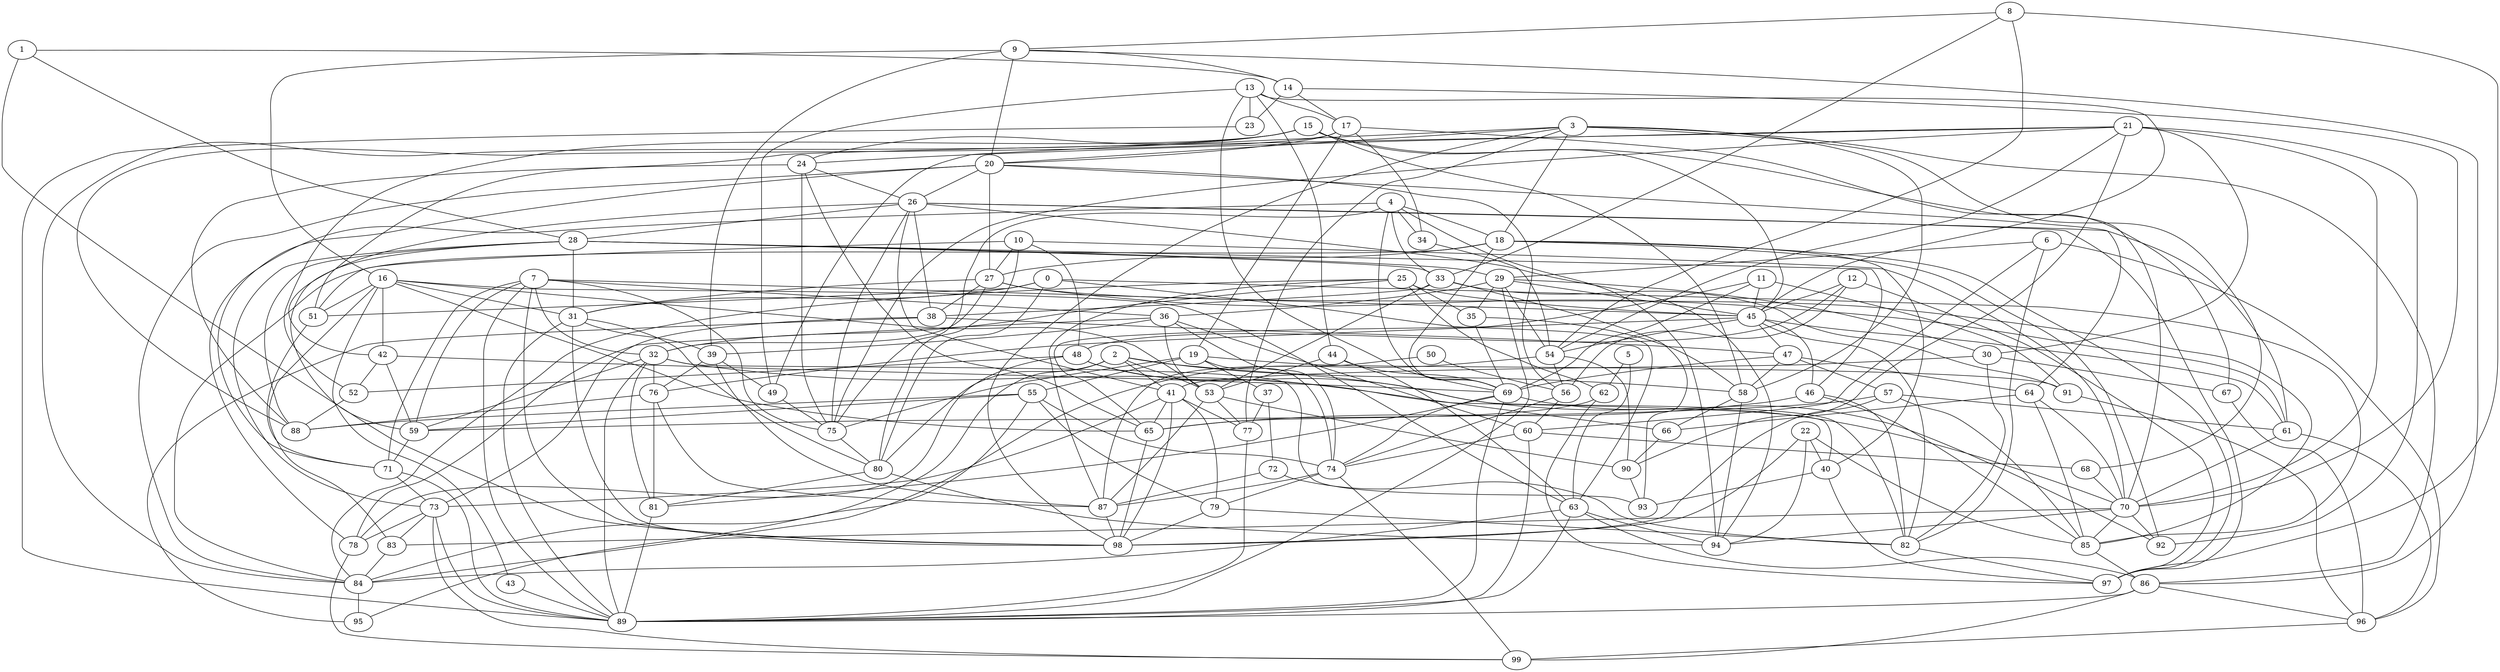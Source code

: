 strict graph "gnp_random_graph(100,0.06)" {
0;
1;
2;
3;
4;
5;
6;
7;
8;
9;
10;
11;
12;
13;
14;
15;
16;
17;
18;
19;
20;
21;
22;
23;
24;
25;
26;
27;
28;
29;
30;
31;
32;
33;
34;
35;
36;
37;
38;
39;
40;
41;
42;
43;
44;
45;
46;
47;
48;
49;
50;
51;
52;
53;
54;
55;
56;
57;
58;
59;
60;
61;
62;
63;
64;
65;
66;
67;
68;
69;
70;
71;
72;
73;
74;
75;
76;
77;
78;
79;
80;
81;
82;
83;
84;
85;
86;
87;
88;
89;
90;
91;
92;
93;
94;
95;
96;
97;
98;
99;
0 -- 80  [is_available=True, prob="0.0968305137817"];
0 -- 63  [is_available=True, prob="1.0"];
0 -- 51  [is_available=True, prob="0.937415665646"];
0 -- 85  [is_available=True, prob="0.70172844274"];
0 -- 31  [is_available=True, prob="0.0296428209132"];
1 -- 98  [is_available=True, prob="0.373191954328"];
1 -- 28  [is_available=True, prob="0.272049872332"];
1 -- 14  [is_available=True, prob="1.0"];
2 -- 41  [is_available=True, prob="0.427076208362"];
2 -- 80  [is_available=True, prob="0.044405396666"];
2 -- 82  [is_available=True, prob="0.941325370295"];
2 -- 84  [is_available=True, prob="0.385895221135"];
2 -- 53  [is_available=True, prob="1.0"];
2 -- 58  [is_available=True, prob="0.798642596671"];
3 -- 98  [is_available=True, prob="0.983916590068"];
3 -- 68  [is_available=True, prob="0.909598501646"];
3 -- 77  [is_available=True, prob="1.0"];
3 -- 49  [is_available=True, prob="1.0"];
3 -- 18  [is_available=True, prob="0.745315884823"];
3 -- 20  [is_available=True, prob="0.485533103823"];
3 -- 86  [is_available=True, prob="0.808987253959"];
3 -- 58  [is_available=True, prob="0.88141348664"];
4 -- 33  [is_available=True, prob="1.0"];
4 -- 34  [is_available=True, prob="0.587384177348"];
4 -- 69  [is_available=True, prob="0.747295001755"];
4 -- 75  [is_available=True, prob="0.234081049448"];
4 -- 78  [is_available=True, prob="1.0"];
4 -- 18  [is_available=True, prob="0.990439445967"];
4 -- 94  [is_available=True, prob="1.0"];
5 -- 62  [is_available=True, prob="0.17765730805"];
5 -- 63  [is_available=True, prob="1.0"];
6 -- 96  [is_available=True, prob="0.344317797069"];
6 -- 82  [is_available=True, prob="0.126665551025"];
6 -- 60  [is_available=True, prob="0.649097668712"];
6 -- 29  [is_available=True, prob="1.0"];
7 -- 32  [is_available=True, prob="1.0"];
7 -- 98  [is_available=True, prob="0.488538227903"];
7 -- 36  [is_available=True, prob="0.367574690266"];
7 -- 71  [is_available=True, prob="0.981000501697"];
7 -- 75  [is_available=True, prob="0.441494111189"];
7 -- 45  [is_available=True, prob="0.870827115585"];
7 -- 89  [is_available=True, prob="0.46785287551"];
7 -- 59  [is_available=True, prob="0.260284128278"];
8 -- 9  [is_available=True, prob="0.986148748099"];
8 -- 97  [is_available=True, prob="1.0"];
8 -- 54  [is_available=True, prob="1.0"];
8 -- 33  [is_available=True, prob="1.0"];
9 -- 39  [is_available=True, prob="0.844345534957"];
9 -- 14  [is_available=True, prob="0.445446427469"];
9 -- 16  [is_available=True, prob="0.924908309276"];
9 -- 20  [is_available=True, prob="0.784999122383"];
9 -- 86  [is_available=True, prob="0.0964872040767"];
10 -- 48  [is_available=True, prob="1.0"];
10 -- 51  [is_available=True, prob="0.194671435886"];
10 -- 27  [is_available=True, prob="0.777232962999"];
10 -- 70  [is_available=True, prob="0.7092605359"];
10 -- 80  [is_available=True, prob="0.652160957646"];
11 -- 65  [is_available=True, prob="0.917455471287"];
11 -- 91  [is_available=True, prob="0.500662347238"];
11 -- 45  [is_available=True, prob="0.240653101384"];
11 -- 69  [is_available=True, prob="1.0"];
12 -- 48  [is_available=True, prob="0.775538304165"];
12 -- 56  [is_available=True, prob="0.162894915995"];
12 -- 45  [is_available=True, prob="1.0"];
12 -- 97  [is_available=True, prob="0.841875363167"];
13 -- 69  [is_available=True, prob="0.512707362956"];
13 -- 49  [is_available=True, prob="0.213001331654"];
13 -- 44  [is_available=True, prob="1.0"];
13 -- 45  [is_available=True, prob="1.0"];
13 -- 17  [is_available=True, prob="1.0"];
13 -- 23  [is_available=True, prob="0.768143623637"];
14 -- 23  [is_available=True, prob="0.461535313012"];
14 -- 17  [is_available=True, prob="0.626496442649"];
14 -- 70  [is_available=True, prob="0.903362225629"];
15 -- 67  [is_available=True, prob="0.236126896158"];
15 -- 45  [is_available=True, prob="1.0"];
15 -- 84  [is_available=True, prob="0.208094974923"];
15 -- 24  [is_available=True, prob="0.9089835379"];
15 -- 52  [is_available=True, prob="0.565372998367"];
15 -- 58  [is_available=True, prob="0.121289865412"];
16 -- 65  [is_available=True, prob="0.0893919083908"];
16 -- 83  [is_available=True, prob="0.028589071264"];
16 -- 42  [is_available=True, prob="0.667124622772"];
16 -- 43  [is_available=True, prob="0.4771344737"];
16 -- 51  [is_available=True, prob="1.0"];
16 -- 53  [is_available=True, prob="1.0"];
16 -- 63  [is_available=True, prob="0.607986936382"];
16 -- 31  [is_available=True, prob="0.100622197981"];
17 -- 34  [is_available=True, prob="1.0"];
17 -- 70  [is_available=True, prob="0.468346391361"];
17 -- 19  [is_available=True, prob="0.840358563916"];
17 -- 20  [is_available=True, prob="0.371828050191"];
17 -- 88  [is_available=True, prob="0.153305873494"];
18 -- 97  [is_available=True, prob="0.373040601091"];
18 -- 69  [is_available=True, prob="0.0408601962534"];
18 -- 40  [is_available=True, prob="0.496544280337"];
18 -- 84  [is_available=True, prob="0.212263739315"];
18 -- 27  [is_available=True, prob="0.711559046471"];
18 -- 92  [is_available=True, prob="1.0"];
19 -- 37  [is_available=True, prob="0.33660242728"];
19 -- 74  [is_available=True, prob="0.682869992215"];
19 -- 75  [is_available=True, prob="0.262818185172"];
19 -- 55  [is_available=True, prob="0.398876892744"];
19 -- 91  [is_available=True, prob="0.00110055247182"];
20 -- 64  [is_available=True, prob="0.0610765904962"];
20 -- 71  [is_available=True, prob="0.698580975956"];
20 -- 84  [is_available=True, prob="0.292361210289"];
20 -- 56  [is_available=True, prob="0.0514283670813"];
20 -- 26  [is_available=True, prob="0.553520947943"];
20 -- 27  [is_available=True, prob="0.778151220109"];
21 -- 70  [is_available=True, prob="1.0"];
21 -- 75  [is_available=True, prob="0.919067307231"];
21 -- 51  [is_available=True, prob="0.959717569231"];
21 -- 54  [is_available=True, prob="1.0"];
21 -- 24  [is_available=True, prob="0.175929390475"];
21 -- 90  [is_available=True, prob="1.0"];
21 -- 92  [is_available=True, prob="1.0"];
21 -- 30  [is_available=True, prob="1.0"];
22 -- 40  [is_available=True, prob="0.225711238419"];
22 -- 98  [is_available=True, prob="0.877030854422"];
22 -- 85  [is_available=True, prob="0.771931499403"];
22 -- 94  [is_available=True, prob="1.0"];
23 -- 89  [is_available=True, prob="0.842190533599"];
24 -- 65  [is_available=True, prob="0.697165052396"];
24 -- 75  [is_available=True, prob="0.274183930948"];
24 -- 88  [is_available=True, prob="0.210640115438"];
24 -- 26  [is_available=True, prob="1.0"];
25 -- 32  [is_available=True, prob="0.29427880834"];
25 -- 35  [is_available=True, prob="0.677641374843"];
25 -- 45  [is_available=True, prob="0.240628394926"];
25 -- 84  [is_available=True, prob="0.879217955428"];
25 -- 87  [is_available=True, prob="1.0"];
25 -- 62  [is_available=True, prob="0.282411429207"];
26 -- 97  [is_available=True, prob="0.546796450894"];
26 -- 38  [is_available=True, prob="0.0203448344767"];
26 -- 41  [is_available=True, prob="1.0"];
26 -- 42  [is_available=True, prob="0.673441696795"];
26 -- 75  [is_available=True, prob="0.469012557999"];
26 -- 28  [is_available=True, prob="0.138586337892"];
26 -- 61  [is_available=True, prob="0.674071315882"];
26 -- 94  [is_available=True, prob="0.246331205834"];
27 -- 32  [is_available=True, prob="0.115705970948"];
27 -- 38  [is_available=True, prob="0.822807967954"];
27 -- 85  [is_available=True, prob="0.620208854437"];
27 -- 61  [is_available=True, prob="0.101934687767"];
27 -- 31  [is_available=True, prob="0.60942980745"];
28 -- 33  [is_available=True, prob="1.0"];
28 -- 73  [is_available=True, prob="0.440271874906"];
28 -- 46  [is_available=True, prob="0.490298041776"];
28 -- 88  [is_available=True, prob="0.424153271538"];
28 -- 59  [is_available=True, prob="1.0"];
28 -- 29  [is_available=True, prob="0.555688017302"];
28 -- 31  [is_available=True, prob="0.139634288043"];
29 -- 35  [is_available=True, prob="0.387351429055"];
29 -- 36  [is_available=True, prob="0.89184136687"];
29 -- 45  [is_available=True, prob="0.995355455084"];
29 -- 54  [is_available=True, prob="0.179244453071"];
29 -- 89  [is_available=True, prob="0.531503383615"];
29 -- 30  [is_available=True, prob="0.613076538013"];
30 -- 41  [is_available=True, prob="1.0"];
30 -- 82  [is_available=True, prob="0.743571208503"];
30 -- 67  [is_available=True, prob="0.23737181965"];
31 -- 80  [is_available=True, prob="0.427770221964"];
31 -- 98  [is_available=True, prob="0.23707199992"];
31 -- 39  [is_available=True, prob="1.0"];
31 -- 89  [is_available=True, prob="0.757717092799"];
32 -- 59  [is_available=True, prob="0.497920588346"];
32 -- 40  [is_available=True, prob="0.766343494781"];
32 -- 76  [is_available=True, prob="0.644033874836"];
32 -- 81  [is_available=True, prob="0.306005560832"];
32 -- 89  [is_available=True, prob="0.270178416406"];
32 -- 93  [is_available=True, prob="0.695299665202"];
33 -- 38  [is_available=True, prob="0.61096066612"];
33 -- 53  [is_available=True, prob="0.398484797255"];
33 -- 91  [is_available=True, prob="1.0"];
33 -- 93  [is_available=True, prob="1.0"];
34 -- 54  [is_available=True, prob="0.219161776172"];
35 -- 58  [is_available=True, prob="0.643648234087"];
35 -- 69  [is_available=True, prob="0.578094732991"];
36 -- 39  [is_available=True, prob="0.653434132666"];
36 -- 74  [is_available=True, prob="0.125002629124"];
36 -- 78  [is_available=True, prob="0.821583623012"];
36 -- 53  [is_available=True, prob="1.0"];
36 -- 60  [is_available=True, prob="0.00710746002183"];
37 -- 72  [is_available=True, prob="0.865127122959"];
37 -- 77  [is_available=True, prob="0.676103997226"];
38 -- 73  [is_available=True, prob="0.494884498229"];
38 -- 47  [is_available=True, prob="0.203436485135"];
38 -- 95  [is_available=True, prob="0.396398655707"];
39 -- 76  [is_available=True, prob="0.53260003292"];
39 -- 49  [is_available=True, prob="1.0"];
39 -- 87  [is_available=True, prob="0.142746050726"];
40 -- 97  [is_available=True, prob="0.12723612886"];
40 -- 93  [is_available=True, prob="0.639434824001"];
41 -- 65  [is_available=True, prob="1.0"];
41 -- 98  [is_available=True, prob="0.880170520048"];
41 -- 73  [is_available=True, prob="0.76715804634"];
41 -- 77  [is_available=True, prob="0.3966410886"];
41 -- 79  [is_available=True, prob="0.825248074979"];
42 -- 59  [is_available=True, prob="0.451155520044"];
42 -- 52  [is_available=True, prob="0.755323705934"];
42 -- 69  [is_available=True, prob="0.838603405267"];
43 -- 89  [is_available=True, prob="1.0"];
44 -- 63  [is_available=True, prob="1.0"];
44 -- 69  [is_available=True, prob="1.0"];
44 -- 53  [is_available=True, prob="0.287088567194"];
45 -- 61  [is_available=True, prob="0.272664404429"];
45 -- 76  [is_available=True, prob="1.0"];
45 -- 46  [is_available=True, prob="0.338532970707"];
45 -- 82  [is_available=True, prob="0.475683869397"];
45 -- 54  [is_available=True, prob="0.612003380015"];
45 -- 47  [is_available=True, prob="0.161148492241"];
46 -- 65  [is_available=True, prob="0.886364023783"];
46 -- 82  [is_available=True, prob="0.60867939101"];
46 -- 85  [is_available=True, prob="0.500027581488"];
47 -- 64  [is_available=True, prob="1.0"];
47 -- 69  [is_available=True, prob="1.0"];
47 -- 57  [is_available=True, prob="0.399824506347"];
47 -- 58  [is_available=True, prob="0.78532240441"];
48 -- 66  [is_available=True, prob="0.887112858663"];
48 -- 70  [is_available=True, prob="0.620645997958"];
48 -- 78  [is_available=True, prob="1.0"];
48 -- 52  [is_available=True, prob="0.870057993971"];
49 -- 75  [is_available=True, prob="0.545081683335"];
50 -- 56  [is_available=True, prob="0.904485999608"];
50 -- 87  [is_available=True, prob="0.313522585384"];
51 -- 71  [is_available=True, prob="0.080081843691"];
52 -- 88  [is_available=True, prob="0.743763276145"];
53 -- 77  [is_available=True, prob="0.108384979545"];
53 -- 87  [is_available=True, prob="0.927811720756"];
53 -- 90  [is_available=True, prob="0.373847938093"];
54 -- 84  [is_available=True, prob="0.135173848753"];
54 -- 56  [is_available=True, prob="0.0212943289581"];
54 -- 90  [is_available=True, prob="0.633840384468"];
55 -- 74  [is_available=True, prob="0.848121407683"];
55 -- 79  [is_available=True, prob="1.0"];
55 -- 88  [is_available=True, prob="1.0"];
55 -- 59  [is_available=True, prob="1.0"];
55 -- 95  [is_available=True, prob="0.263240178037"];
56 -- 74  [is_available=True, prob="1.0"];
56 -- 60  [is_available=True, prob="1.0"];
57 -- 98  [is_available=True, prob="0.125254402292"];
57 -- 59  [is_available=True, prob="0.124590677789"];
57 -- 61  [is_available=True, prob="0.945531584472"];
57 -- 85  [is_available=True, prob="0.796955339751"];
58 -- 66  [is_available=True, prob="1.0"];
58 -- 94  [is_available=True, prob="1.0"];
59 -- 71  [is_available=True, prob="0.740973618361"];
60 -- 68  [is_available=True, prob="0.541525825827"];
60 -- 74  [is_available=True, prob="0.532145278372"];
60 -- 89  [is_available=True, prob="0.840424527429"];
61 -- 96  [is_available=True, prob="1.0"];
61 -- 70  [is_available=True, prob="0.437097092074"];
62 -- 97  [is_available=True, prob="0.304935158185"];
62 -- 65  [is_available=True, prob="0.36626236429"];
63 -- 84  [is_available=True, prob="1.0"];
63 -- 86  [is_available=True, prob="1.0"];
63 -- 89  [is_available=True, prob="0.422877606534"];
63 -- 94  [is_available=True, prob="0.241431278754"];
64 -- 66  [is_available=True, prob="0.254143359121"];
64 -- 85  [is_available=True, prob="0.427836898993"];
64 -- 70  [is_available=True, prob="0.380551256396"];
65 -- 98  [is_available=True, prob="1.0"];
66 -- 90  [is_available=True, prob="0.0992988841346"];
67 -- 96  [is_available=True, prob="1.0"];
68 -- 70  [is_available=True, prob="0.46803356971"];
69 -- 81  [is_available=True, prob="1.0"];
69 -- 89  [is_available=True, prob="0.693385774929"];
69 -- 92  [is_available=True, prob="0.534011811439"];
69 -- 74  [is_available=True, prob="0.626920916137"];
70 -- 83  [is_available=True, prob="1.0"];
70 -- 92  [is_available=True, prob="0.287724613964"];
70 -- 94  [is_available=True, prob="0.113249772769"];
70 -- 85  [is_available=True, prob="0.490674285618"];
71 -- 73  [is_available=True, prob="1.0"];
71 -- 89  [is_available=True, prob="1.0"];
72 -- 82  [is_available=True, prob="0.841356283878"];
72 -- 87  [is_available=True, prob="0.517543747674"];
73 -- 99  [is_available=True, prob="1.0"];
73 -- 78  [is_available=True, prob="1.0"];
73 -- 83  [is_available=True, prob="0.625006085713"];
73 -- 89  [is_available=True, prob="0.413184006067"];
74 -- 99  [is_available=True, prob="0.989895211215"];
74 -- 87  [is_available=True, prob="0.634254099902"];
74 -- 79  [is_available=True, prob="0.22471466492"];
75 -- 80  [is_available=True, prob="1.0"];
76 -- 81  [is_available=True, prob="0.446743987227"];
76 -- 87  [is_available=True, prob="1.0"];
76 -- 88  [is_available=True, prob="0.0105300965352"];
77 -- 89  [is_available=True, prob="0.654268560302"];
78 -- 99  [is_available=True, prob="0.494614896596"];
79 -- 98  [is_available=True, prob="0.902296360772"];
79 -- 82  [is_available=True, prob="1.0"];
80 -- 81  [is_available=True, prob="0.676765723801"];
80 -- 94  [is_available=True, prob="0.685113921656"];
81 -- 89  [is_available=True, prob="0.746299904596"];
82 -- 97  [is_available=True, prob="0.587539268891"];
83 -- 84  [is_available=True, prob="1.0"];
84 -- 95  [is_available=True, prob="0.162191064278"];
85 -- 86  [is_available=True, prob="1.0"];
86 -- 96  [is_available=True, prob="0.972756733586"];
86 -- 99  [is_available=True, prob="0.782961033826"];
86 -- 89  [is_available=True, prob="0.468560701973"];
87 -- 98  [is_available=True, prob="0.71988958948"];
90 -- 93  [is_available=True, prob="0.754604427041"];
91 -- 96  [is_available=True, prob="0.549771033267"];
96 -- 99  [is_available=True, prob="0.68782340226"];
}
